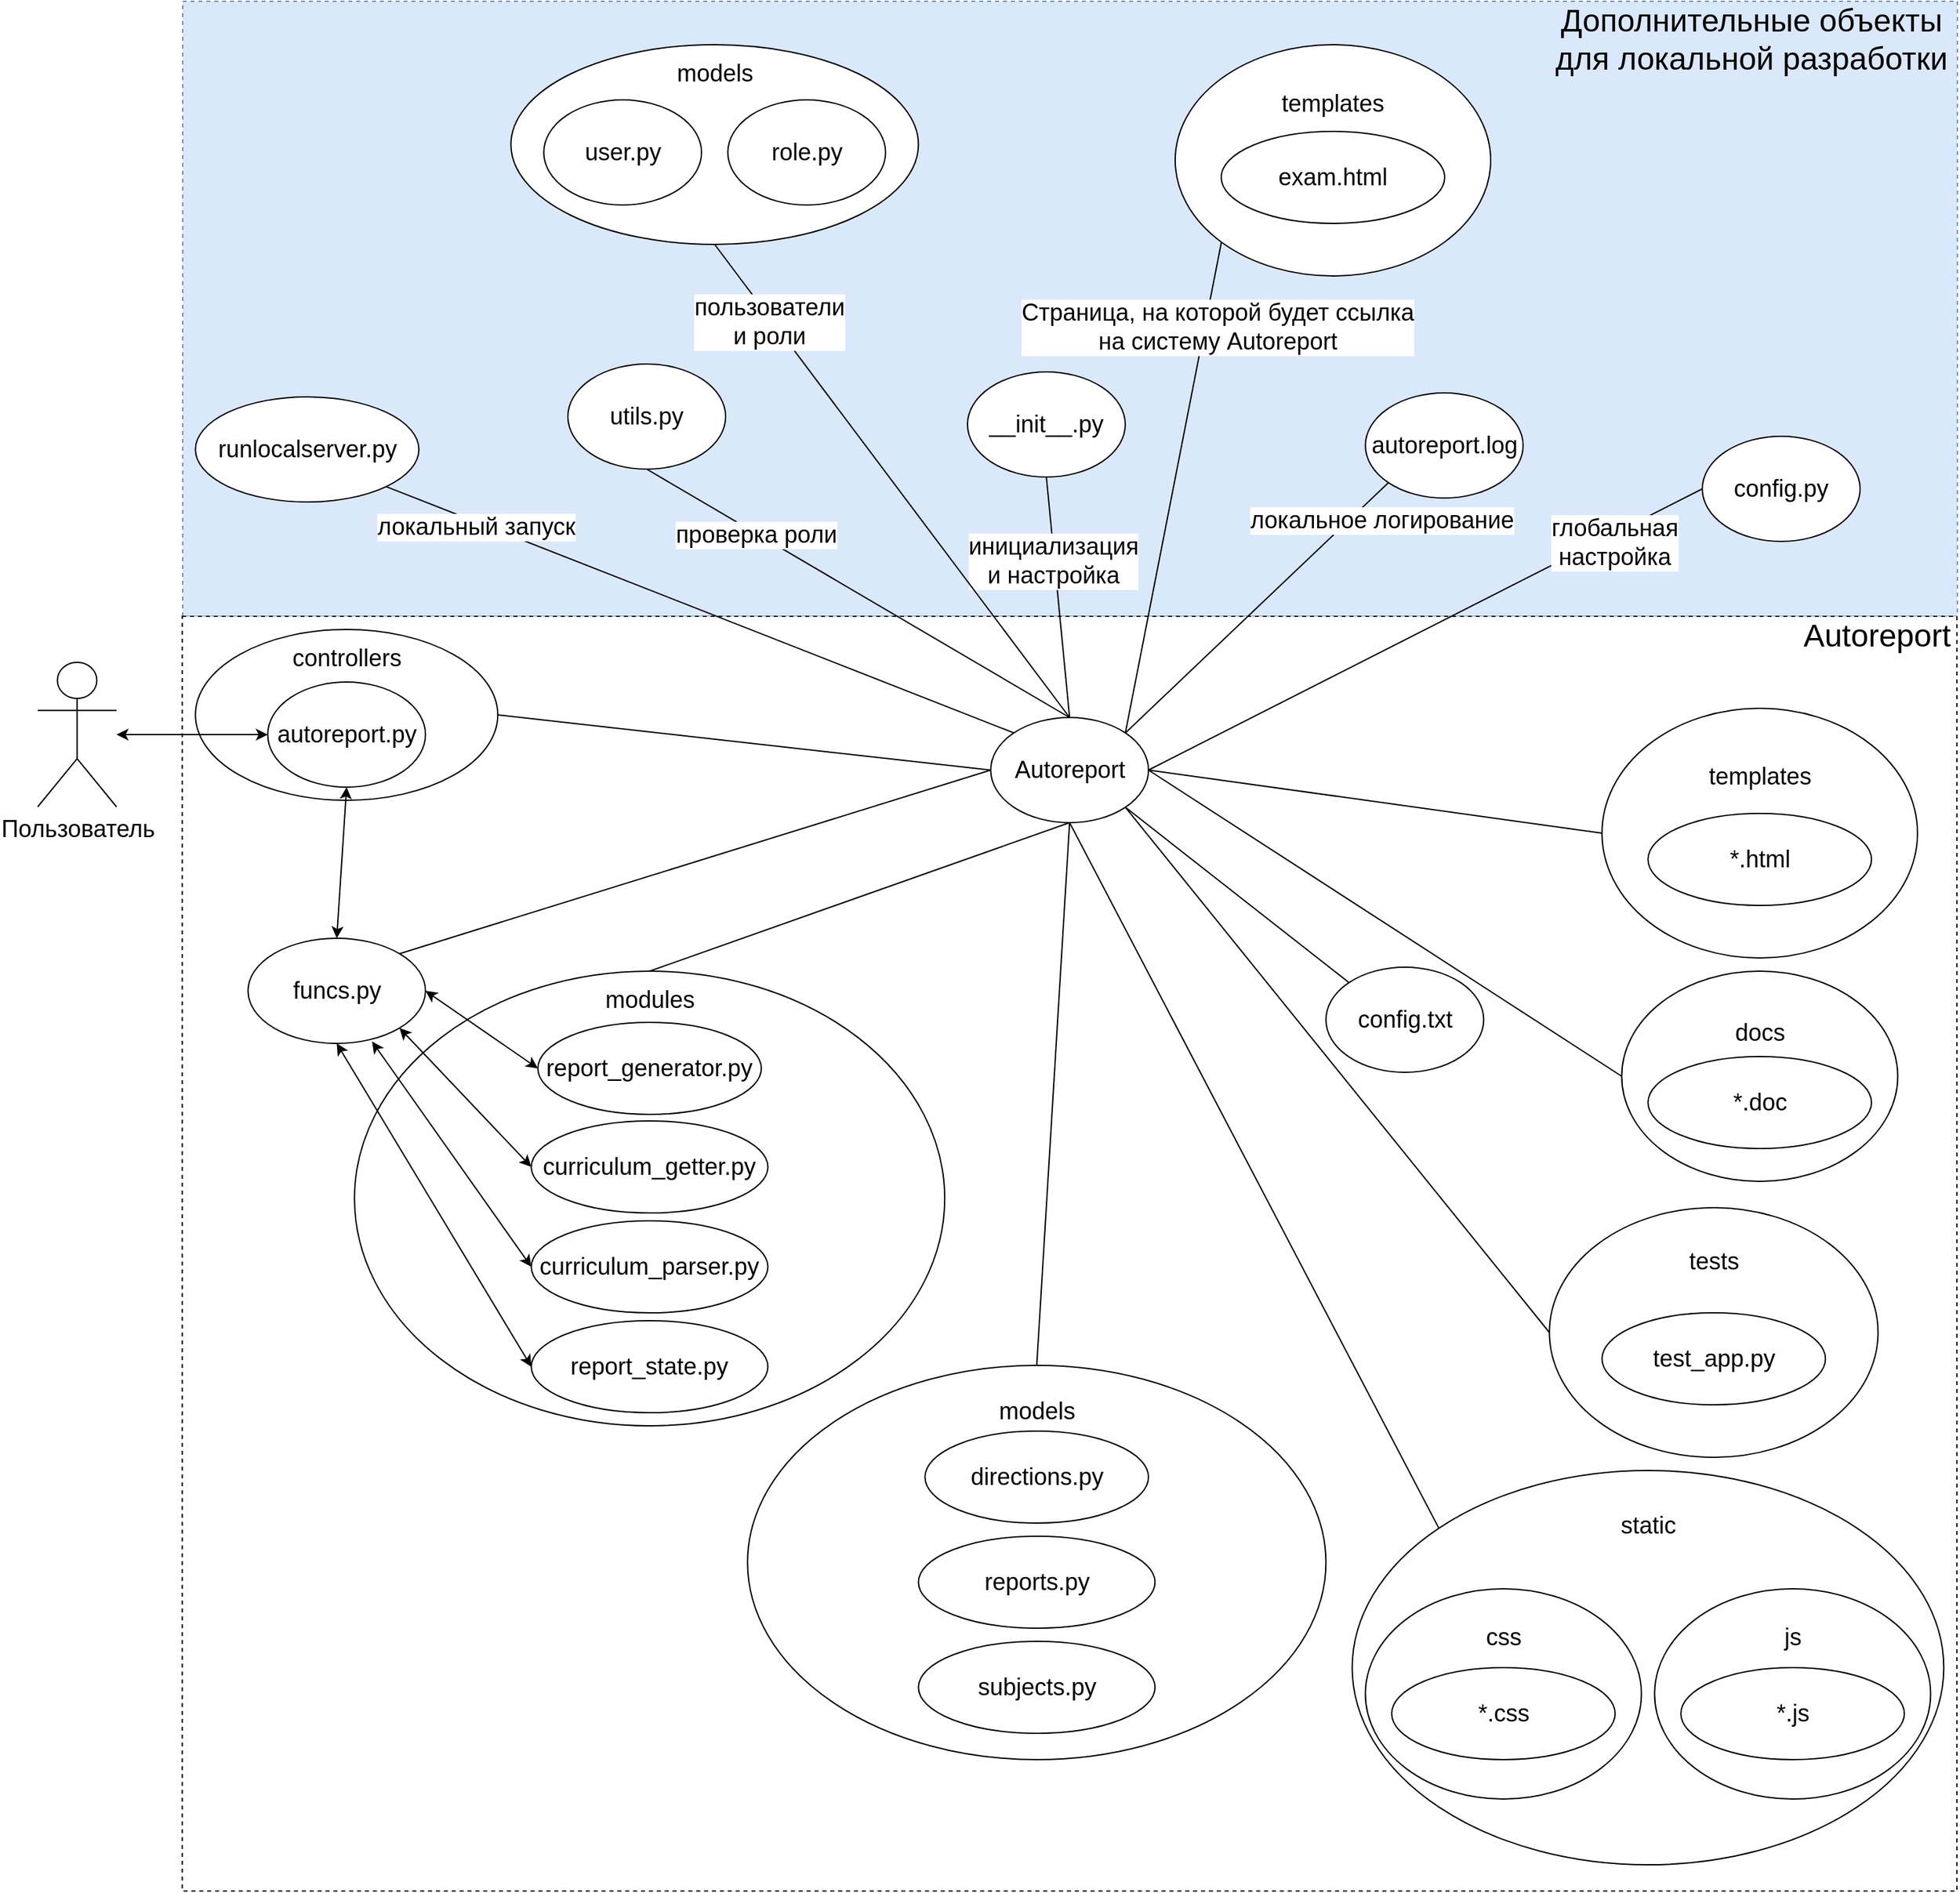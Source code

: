 <mxfile version="21.1.4" type="device">
  <diagram name="Страница 1" id="AQNEagUpSirrdBKasuVi">
    <mxGraphModel dx="3004" dy="1144" grid="0" gridSize="10" guides="1" tooltips="1" connect="1" arrows="1" fold="1" page="1" pageScale="1" pageWidth="850" pageHeight="1100" math="0" shadow="0">
      <root>
        <mxCell id="0" />
        <mxCell id="1" parent="0" />
        <mxCell id="csbuQ1kqr8Ar-hGWvevk-253" value="" style="rounded=0;whiteSpace=wrap;html=1;dashed=1;fillColor=#dae8fc;strokeColor=#6c8ebf;" vertex="1" parent="1">
          <mxGeometry x="202" y="162" width="1350" height="468" as="geometry" />
        </mxCell>
        <mxCell id="csbuQ1kqr8Ar-hGWvevk-183" value="" style="rounded=0;whiteSpace=wrap;html=1;dashed=1;" vertex="1" parent="1">
          <mxGeometry x="201.667" y="630" width="1350" height="970" as="geometry" />
        </mxCell>
        <mxCell id="csbuQ1kqr8Ar-hGWvevk-184" style="rounded=0;orthogonalLoop=1;jettySize=auto;html=1;exitX=1;exitY=0.5;exitDx=0;exitDy=0;entryX=0;entryY=0.5;entryDx=0;entryDy=0;endArrow=none;endFill=0;" edge="1" parent="1" source="csbuQ1kqr8Ar-hGWvevk-187" target="csbuQ1kqr8Ar-hGWvevk-195">
          <mxGeometry relative="1" as="geometry" />
        </mxCell>
        <mxCell id="csbuQ1kqr8Ar-hGWvevk-185" value="&lt;div&gt;&lt;font style=&quot;font-size: 18px;&quot;&gt;глобальная&lt;/font&gt;&lt;/div&gt;&lt;div&gt;&lt;font style=&quot;font-size: 18px;&quot;&gt;настройка&lt;br&gt;&lt;/font&gt;&lt;/div&gt;" style="edgeLabel;html=1;align=center;verticalAlign=middle;resizable=0;points=[];" vertex="1" connectable="0" parent="csbuQ1kqr8Ar-hGWvevk-184">
          <mxGeometry x="0.655" y="-6" relative="1" as="geometry">
            <mxPoint x="3" y="-2" as="offset" />
          </mxGeometry>
        </mxCell>
        <mxCell id="csbuQ1kqr8Ar-hGWvevk-186" style="rounded=0;orthogonalLoop=1;jettySize=auto;html=1;exitX=0;exitY=0.5;exitDx=0;exitDy=0;entryX=1;entryY=0.5;entryDx=0;entryDy=0;endArrow=none;endFill=0;" edge="1" parent="1" source="csbuQ1kqr8Ar-hGWvevk-187" target="csbuQ1kqr8Ar-hGWvevk-189">
          <mxGeometry relative="1" as="geometry" />
        </mxCell>
        <mxCell id="csbuQ1kqr8Ar-hGWvevk-187" value="&lt;font style=&quot;font-size: 18px;&quot;&gt;Autoreport&lt;/font&gt;" style="ellipse;whiteSpace=wrap;html=1;" vertex="1" parent="1">
          <mxGeometry x="816.667" y="707" width="120" height="80" as="geometry" />
        </mxCell>
        <mxCell id="csbuQ1kqr8Ar-hGWvevk-188" value="&lt;div&gt;&lt;font style=&quot;font-size: 18px;&quot;&gt;templates&lt;br&gt;&lt;/font&gt;&lt;/div&gt;&lt;div&gt;&lt;font style=&quot;font-size: 18px;&quot;&gt;&lt;br&gt;&lt;/font&gt;&lt;/div&gt;&lt;div&gt;&lt;font style=&quot;font-size: 18px;&quot;&gt;&lt;br&gt;&lt;/font&gt;&lt;/div&gt;&lt;div&gt;&lt;font style=&quot;font-size: 18px;&quot;&gt;&lt;br&gt;&lt;/font&gt;&lt;/div&gt;&lt;div&gt;&lt;font style=&quot;font-size: 18px;&quot;&gt;&lt;br&gt;&lt;/font&gt;&lt;/div&gt;" style="ellipse;whiteSpace=wrap;html=1;" vertex="1" parent="1">
          <mxGeometry x="1281.667" y="700" width="240" height="190" as="geometry" />
        </mxCell>
        <mxCell id="csbuQ1kqr8Ar-hGWvevk-189" value="&lt;div&gt;&lt;font style=&quot;font-size: 18px;&quot;&gt;controllers&lt;/font&gt;&lt;/div&gt;&lt;div&gt;&lt;font style=&quot;font-size: 18px;&quot;&gt;&lt;br&gt;&lt;/font&gt;&lt;/div&gt;&lt;div&gt;&lt;font style=&quot;font-size: 18px;&quot;&gt;&lt;br&gt;&lt;/font&gt;&lt;/div&gt;&lt;div&gt;&lt;font style=&quot;font-size: 18px;&quot;&gt;&lt;br&gt;&lt;/font&gt;&lt;/div&gt;&lt;div&gt;&lt;font style=&quot;font-size: 18px;&quot;&gt;&lt;br&gt;&lt;/font&gt;&lt;/div&gt;" style="ellipse;whiteSpace=wrap;html=1;" vertex="1" parent="1">
          <mxGeometry x="211.667" y="640" width="230" height="130" as="geometry" />
        </mxCell>
        <mxCell id="csbuQ1kqr8Ar-hGWvevk-190" value="&lt;div&gt;&lt;font style=&quot;font-size: 18px;&quot;&gt;static&lt;br&gt;&lt;/font&gt;&lt;/div&gt;&lt;div&gt;&lt;font style=&quot;font-size: 18px;&quot;&gt;&lt;br&gt;&lt;/font&gt;&lt;/div&gt;&lt;div&gt;&lt;font style=&quot;font-size: 18px;&quot;&gt;&lt;br&gt;&lt;/font&gt;&lt;/div&gt;&lt;div&gt;&lt;font style=&quot;font-size: 18px;&quot;&gt;&lt;br&gt;&lt;/font&gt;&lt;/div&gt;&lt;div&gt;&lt;font style=&quot;font-size: 18px;&quot;&gt;&lt;br&gt;&lt;/font&gt;&lt;/div&gt;&lt;div&gt;&lt;font style=&quot;font-size: 18px;&quot;&gt;&lt;br&gt;&lt;/font&gt;&lt;/div&gt;&lt;div&gt;&lt;font style=&quot;font-size: 18px;&quot;&gt;&lt;br&gt;&lt;/font&gt;&lt;/div&gt;&lt;div&gt;&lt;font style=&quot;font-size: 18px;&quot;&gt;&lt;br&gt;&lt;/font&gt;&lt;/div&gt;&lt;div&gt;&lt;font style=&quot;font-size: 18px;&quot;&gt;&lt;br&gt;&lt;/font&gt;&lt;/div&gt;&lt;div&gt;&lt;font style=&quot;font-size: 18px;&quot;&gt;&lt;br&gt;&lt;/font&gt;&lt;/div&gt;&lt;div&gt;&lt;font style=&quot;font-size: 18px;&quot;&gt;&lt;br&gt;&lt;/font&gt;&lt;/div&gt;" style="ellipse;whiteSpace=wrap;html=1;" vertex="1" parent="1">
          <mxGeometry x="1091.667" y="1280" width="450" height="300" as="geometry" />
        </mxCell>
        <mxCell id="csbuQ1kqr8Ar-hGWvevk-191" value="&lt;font style=&quot;font-size: 18px;&quot;&gt;autoreport.py&lt;/font&gt;" style="ellipse;whiteSpace=wrap;html=1;" vertex="1" parent="1">
          <mxGeometry x="266.667" y="680" width="120" height="80" as="geometry" />
        </mxCell>
        <mxCell id="csbuQ1kqr8Ar-hGWvevk-192" value="&lt;font style=&quot;font-size: 18px;&quot;&gt;funcs.py&lt;/font&gt;" style="ellipse;whiteSpace=wrap;html=1;" vertex="1" parent="1">
          <mxGeometry x="251.667" y="875" width="135" height="80" as="geometry" />
        </mxCell>
        <mxCell id="csbuQ1kqr8Ar-hGWvevk-193" value="&lt;div&gt;&lt;font style=&quot;font-size: 18px;&quot;&gt;tests&lt;br&gt;&lt;/font&gt;&lt;/div&gt;&lt;div&gt;&lt;font style=&quot;font-size: 18px;&quot;&gt;&lt;br&gt;&lt;/font&gt;&lt;/div&gt;&lt;div&gt;&lt;font style=&quot;font-size: 18px;&quot;&gt;&lt;br&gt;&lt;/font&gt;&lt;/div&gt;&lt;div&gt;&lt;font style=&quot;font-size: 18px;&quot;&gt;&lt;br&gt;&lt;/font&gt;&lt;/div&gt;&lt;div&gt;&lt;font style=&quot;font-size: 18px;&quot;&gt;&lt;br&gt;&lt;/font&gt;&lt;/div&gt;&lt;div&gt;&lt;font style=&quot;font-size: 18px;&quot;&gt;&lt;br&gt;&lt;/font&gt;&lt;/div&gt;" style="ellipse;whiteSpace=wrap;html=1;" vertex="1" parent="1">
          <mxGeometry x="1241.667" y="1080" width="250" height="190" as="geometry" />
        </mxCell>
        <mxCell id="csbuQ1kqr8Ar-hGWvevk-194" value="&lt;div&gt;&lt;font style=&quot;font-size: 18px;&quot;&gt;docs&lt;br&gt;&lt;/font&gt;&lt;/div&gt;&lt;div&gt;&lt;font style=&quot;font-size: 18px;&quot;&gt;&lt;br&gt;&lt;/font&gt;&lt;/div&gt;&lt;div&gt;&lt;font style=&quot;font-size: 18px;&quot;&gt;&lt;br&gt;&lt;/font&gt;&lt;/div&gt;&lt;div&gt;&lt;font style=&quot;font-size: 18px;&quot;&gt;&lt;br&gt;&lt;/font&gt;&lt;/div&gt;" style="ellipse;whiteSpace=wrap;html=1;" vertex="1" parent="1">
          <mxGeometry x="1296.667" y="900" width="210" height="160" as="geometry" />
        </mxCell>
        <mxCell id="csbuQ1kqr8Ar-hGWvevk-195" value="&lt;font style=&quot;font-size: 18px;&quot;&gt;config.py&lt;/font&gt;" style="ellipse;whiteSpace=wrap;html=1;" vertex="1" parent="1">
          <mxGeometry x="1357.997" y="493" width="120" height="80" as="geometry" />
        </mxCell>
        <mxCell id="csbuQ1kqr8Ar-hGWvevk-196" value="&lt;font style=&quot;font-size: 18px;&quot;&gt;config.txt&lt;/font&gt;" style="ellipse;whiteSpace=wrap;html=1;" vertex="1" parent="1">
          <mxGeometry x="1071.667" y="897" width="120" height="80" as="geometry" />
        </mxCell>
        <mxCell id="csbuQ1kqr8Ar-hGWvevk-197" style="rounded=0;orthogonalLoop=1;jettySize=auto;html=1;exitX=0;exitY=0.5;exitDx=0;exitDy=0;entryX=1;entryY=0;entryDx=0;entryDy=0;endArrow=none;endFill=0;" edge="1" parent="1" source="csbuQ1kqr8Ar-hGWvevk-187" target="csbuQ1kqr8Ar-hGWvevk-192">
          <mxGeometry relative="1" as="geometry">
            <mxPoint x="666.667" y="770" as="sourcePoint" />
            <mxPoint x="581.667" y="730" as="targetPoint" />
          </mxGeometry>
        </mxCell>
        <mxCell id="csbuQ1kqr8Ar-hGWvevk-198" style="rounded=0;orthogonalLoop=1;jettySize=auto;html=1;exitX=1;exitY=1;exitDx=0;exitDy=0;entryX=0;entryY=0;entryDx=0;entryDy=0;endArrow=none;endFill=0;" edge="1" parent="1" source="csbuQ1kqr8Ar-hGWvevk-187" target="csbuQ1kqr8Ar-hGWvevk-196">
          <mxGeometry relative="1" as="geometry">
            <mxPoint x="768.667" y="798" as="sourcePoint" />
            <mxPoint x="909.667" y="1112" as="targetPoint" />
          </mxGeometry>
        </mxCell>
        <mxCell id="csbuQ1kqr8Ar-hGWvevk-199" style="rounded=0;orthogonalLoop=1;jettySize=auto;html=1;exitX=1;exitY=1;exitDx=0;exitDy=0;entryX=0;entryY=0.5;entryDx=0;entryDy=0;endArrow=none;endFill=0;" edge="1" parent="1" source="csbuQ1kqr8Ar-hGWvevk-187" target="csbuQ1kqr8Ar-hGWvevk-193">
          <mxGeometry relative="1" as="geometry">
            <mxPoint x="768.667" y="798" as="sourcePoint" />
            <mxPoint x="949.667" y="1022" as="targetPoint" />
          </mxGeometry>
        </mxCell>
        <mxCell id="csbuQ1kqr8Ar-hGWvevk-200" style="rounded=0;orthogonalLoop=1;jettySize=auto;html=1;exitX=1;exitY=0.5;exitDx=0;exitDy=0;entryX=0;entryY=0.5;entryDx=0;entryDy=0;endArrow=none;endFill=0;" edge="1" parent="1" source="csbuQ1kqr8Ar-hGWvevk-187" target="csbuQ1kqr8Ar-hGWvevk-194">
          <mxGeometry relative="1" as="geometry">
            <mxPoint x="768.667" y="798" as="sourcePoint" />
            <mxPoint x="971.667" y="970" as="targetPoint" />
          </mxGeometry>
        </mxCell>
        <mxCell id="csbuQ1kqr8Ar-hGWvevk-201" style="rounded=0;orthogonalLoop=1;jettySize=auto;html=1;exitX=0.5;exitY=1;exitDx=0;exitDy=0;entryX=0;entryY=0;entryDx=0;entryDy=0;endArrow=none;endFill=0;" edge="1" parent="1" source="csbuQ1kqr8Ar-hGWvevk-187" target="csbuQ1kqr8Ar-hGWvevk-190">
          <mxGeometry relative="1" as="geometry">
            <mxPoint x="786.667" y="770" as="sourcePoint" />
            <mxPoint x="991.667" y="880" as="targetPoint" />
          </mxGeometry>
        </mxCell>
        <mxCell id="csbuQ1kqr8Ar-hGWvevk-202" style="rounded=0;orthogonalLoop=1;jettySize=auto;html=1;exitX=1;exitY=0.5;exitDx=0;exitDy=0;entryX=0;entryY=0.5;entryDx=0;entryDy=0;endArrow=none;endFill=0;" edge="1" parent="1" source="csbuQ1kqr8Ar-hGWvevk-187" target="csbuQ1kqr8Ar-hGWvevk-188">
          <mxGeometry relative="1" as="geometry">
            <mxPoint x="786.667" y="770" as="sourcePoint" />
            <mxPoint x="861.667" y="720" as="targetPoint" />
          </mxGeometry>
        </mxCell>
        <mxCell id="csbuQ1kqr8Ar-hGWvevk-203" value="&lt;font style=&quot;font-size: 24px;&quot;&gt;Autoreport&lt;/font&gt;" style="text;html=1;strokeColor=none;fillColor=none;align=center;verticalAlign=middle;whiteSpace=wrap;rounded=0;" vertex="1" parent="1">
          <mxGeometry x="1430" y="630" width="121.67" height="30" as="geometry" />
        </mxCell>
        <mxCell id="csbuQ1kqr8Ar-hGWvevk-204" value="&lt;font style=&quot;font-size: 18px;&quot;&gt;Пользователь&lt;/font&gt;" style="shape=umlActor;verticalLabelPosition=bottom;verticalAlign=top;html=1;outlineConnect=0;" vertex="1" parent="1">
          <mxGeometry x="91.667" y="665" width="60" height="110" as="geometry" />
        </mxCell>
        <mxCell id="csbuQ1kqr8Ar-hGWvevk-205" style="rounded=0;orthogonalLoop=1;jettySize=auto;html=1;entryX=0;entryY=0.5;entryDx=0;entryDy=0;startArrow=classic;startFill=1;" edge="1" parent="1" source="csbuQ1kqr8Ar-hGWvevk-204" target="csbuQ1kqr8Ar-hGWvevk-191">
          <mxGeometry relative="1" as="geometry">
            <mxPoint x="471.667" y="810" as="sourcePoint" />
            <mxPoint x="506.667" y="830" as="targetPoint" />
          </mxGeometry>
        </mxCell>
        <mxCell id="csbuQ1kqr8Ar-hGWvevk-206" value="&lt;font style=&quot;font-size: 18px;&quot;&gt;autoreport.log&lt;/font&gt;" style="ellipse;whiteSpace=wrap;html=1;" vertex="1" parent="1">
          <mxGeometry x="1101.667" y="460" width="120" height="80" as="geometry" />
        </mxCell>
        <mxCell id="csbuQ1kqr8Ar-hGWvevk-207" value="&lt;font style=&quot;font-size: 18px;&quot;&gt;__init__.py&lt;/font&gt;" style="ellipse;whiteSpace=wrap;html=1;" vertex="1" parent="1">
          <mxGeometry x="798.997" y="444" width="120" height="80" as="geometry" />
        </mxCell>
        <mxCell id="csbuQ1kqr8Ar-hGWvevk-208" value="&lt;font style=&quot;font-size: 18px;&quot;&gt;runlocalserver.py&lt;/font&gt;" style="ellipse;whiteSpace=wrap;html=1;" vertex="1" parent="1">
          <mxGeometry x="211.667" y="463" width="170" height="80" as="geometry" />
        </mxCell>
        <mxCell id="csbuQ1kqr8Ar-hGWvevk-209" style="rounded=0;orthogonalLoop=1;jettySize=auto;html=1;exitX=1;exitY=0;exitDx=0;exitDy=0;entryX=0;entryY=1;entryDx=0;entryDy=0;endArrow=none;endFill=0;" edge="1" parent="1" source="csbuQ1kqr8Ar-hGWvevk-187" target="csbuQ1kqr8Ar-hGWvevk-206">
          <mxGeometry relative="1" as="geometry">
            <mxPoint x="786.667" y="770" as="sourcePoint" />
            <mxPoint x="861.667" y="720" as="targetPoint" />
          </mxGeometry>
        </mxCell>
        <mxCell id="csbuQ1kqr8Ar-hGWvevk-210" value="&lt;font style=&quot;font-size: 18px;&quot;&gt;локальное логирование&lt;br&gt;&lt;/font&gt;" style="edgeLabel;html=1;align=center;verticalAlign=middle;resizable=0;points=[];" vertex="1" connectable="0" parent="csbuQ1kqr8Ar-hGWvevk-209">
          <mxGeometry x="0.384" y="-1" relative="1" as="geometry">
            <mxPoint x="56" y="-31" as="offset" />
          </mxGeometry>
        </mxCell>
        <mxCell id="csbuQ1kqr8Ar-hGWvevk-211" style="rounded=0;orthogonalLoop=1;jettySize=auto;html=1;exitX=0.5;exitY=0;exitDx=0;exitDy=0;entryX=0.5;entryY=1;entryDx=0;entryDy=0;endArrow=none;endFill=0;" edge="1" parent="1" source="csbuQ1kqr8Ar-hGWvevk-187" target="csbuQ1kqr8Ar-hGWvevk-207">
          <mxGeometry relative="1" as="geometry">
            <mxPoint x="768.667" y="742" as="sourcePoint" />
            <mxPoint x="804.667" y="638" as="targetPoint" />
          </mxGeometry>
        </mxCell>
        <mxCell id="csbuQ1kqr8Ar-hGWvevk-212" value="&lt;div&gt;&lt;font style=&quot;font-size: 18px;&quot;&gt;инициализация&lt;/font&gt;&lt;/div&gt;&lt;div&gt;&lt;font style=&quot;font-size: 18px;&quot;&gt;и настройка&lt;/font&gt;&lt;/div&gt;" style="edgeLabel;html=1;align=center;verticalAlign=middle;resizable=0;points=[];" vertex="1" connectable="0" parent="csbuQ1kqr8Ar-hGWvevk-211">
          <mxGeometry x="0.308" y="1" relative="1" as="geometry">
            <mxPoint as="offset" />
          </mxGeometry>
        </mxCell>
        <mxCell id="csbuQ1kqr8Ar-hGWvevk-213" style="rounded=0;orthogonalLoop=1;jettySize=auto;html=1;exitX=0;exitY=0;exitDx=0;exitDy=0;entryX=1;entryY=1;entryDx=0;entryDy=0;endArrow=none;endFill=0;" edge="1" parent="1" source="csbuQ1kqr8Ar-hGWvevk-187" target="csbuQ1kqr8Ar-hGWvevk-208">
          <mxGeometry relative="1" as="geometry">
            <mxPoint x="768.667" y="742" as="sourcePoint" />
            <mxPoint x="849.667" y="648" as="targetPoint" />
          </mxGeometry>
        </mxCell>
        <mxCell id="csbuQ1kqr8Ar-hGWvevk-214" value="&lt;font style=&quot;font-size: 18px;&quot;&gt;локальный запуск&lt;br&gt;&lt;/font&gt;" style="edgeLabel;html=1;align=center;verticalAlign=middle;resizable=0;points=[];" vertex="1" connectable="0" parent="csbuQ1kqr8Ar-hGWvevk-213">
          <mxGeometry x="0.711" y="4" relative="1" as="geometry">
            <mxPoint x="1" as="offset" />
          </mxGeometry>
        </mxCell>
        <mxCell id="csbuQ1kqr8Ar-hGWvevk-215" value="&lt;font style=&quot;font-size: 18px;&quot;&gt;utils.py&lt;/font&gt;" style="ellipse;whiteSpace=wrap;html=1;" vertex="1" parent="1">
          <mxGeometry x="494.997" y="438" width="120" height="80" as="geometry" />
        </mxCell>
        <mxCell id="csbuQ1kqr8Ar-hGWvevk-216" style="rounded=0;orthogonalLoop=1;jettySize=auto;html=1;exitX=0.5;exitY=0;exitDx=0;exitDy=0;entryX=0.5;entryY=1;entryDx=0;entryDy=0;endArrow=none;endFill=0;" edge="1" parent="1" source="csbuQ1kqr8Ar-hGWvevk-187" target="csbuQ1kqr8Ar-hGWvevk-215">
          <mxGeometry relative="1" as="geometry">
            <mxPoint x="726.667" y="730" as="sourcePoint" />
            <mxPoint x="841.667" y="620" as="targetPoint" />
          </mxGeometry>
        </mxCell>
        <mxCell id="csbuQ1kqr8Ar-hGWvevk-217" value="&lt;font style=&quot;font-size: 18px;&quot;&gt;проверка роли&lt;br&gt;&lt;/font&gt;" style="edgeLabel;html=1;align=center;verticalAlign=middle;resizable=0;points=[];" vertex="1" connectable="0" parent="csbuQ1kqr8Ar-hGWvevk-216">
          <mxGeometry x="0.482" y="1" relative="1" as="geometry">
            <mxPoint as="offset" />
          </mxGeometry>
        </mxCell>
        <mxCell id="csbuQ1kqr8Ar-hGWvevk-218" style="rounded=0;orthogonalLoop=1;jettySize=auto;html=1;exitX=0.5;exitY=1;exitDx=0;exitDy=0;entryX=0.5;entryY=0;entryDx=0;entryDy=0;startArrow=classic;startFill=1;" edge="1" parent="1" source="csbuQ1kqr8Ar-hGWvevk-191" target="csbuQ1kqr8Ar-hGWvevk-192">
          <mxGeometry relative="1" as="geometry">
            <mxPoint x="456.667" y="1020" as="sourcePoint" />
            <mxPoint x="526.667" y="858" as="targetPoint" />
          </mxGeometry>
        </mxCell>
        <mxCell id="csbuQ1kqr8Ar-hGWvevk-219" value="&lt;div&gt;&lt;font style=&quot;font-size: 18px;&quot;&gt;modules&lt;br&gt;&lt;/font&gt;&lt;/div&gt;&lt;div&gt;&lt;font style=&quot;font-size: 18px;&quot;&gt;&lt;br&gt;&lt;/font&gt;&lt;/div&gt;&lt;div&gt;&lt;font style=&quot;font-size: 18px;&quot;&gt;&lt;br&gt;&lt;/font&gt;&lt;/div&gt;&lt;div&gt;&lt;font style=&quot;font-size: 18px;&quot;&gt;&lt;br&gt;&lt;/font&gt;&lt;/div&gt;&lt;div&gt;&lt;font style=&quot;font-size: 18px;&quot;&gt;&lt;br&gt;&lt;/font&gt;&lt;/div&gt;&lt;div&gt;&lt;font style=&quot;font-size: 18px;&quot;&gt;&lt;br&gt;&lt;/font&gt;&lt;/div&gt;&lt;div&gt;&lt;font style=&quot;font-size: 18px;&quot;&gt;&lt;br&gt;&lt;/font&gt;&lt;/div&gt;&lt;div&gt;&lt;font style=&quot;font-size: 18px;&quot;&gt;&lt;br&gt;&lt;/font&gt;&lt;/div&gt;&lt;div&gt;&lt;font style=&quot;font-size: 18px;&quot;&gt;&lt;br&gt;&lt;/font&gt;&lt;/div&gt;&lt;div&gt;&lt;br&gt;&lt;/div&gt;&lt;div&gt;&lt;br&gt;&lt;/div&gt;&lt;div&gt;&lt;br&gt;&lt;/div&gt;&lt;div&gt;&lt;br&gt;&lt;/div&gt;&lt;div&gt;&lt;br&gt;&lt;/div&gt;&lt;div&gt;&lt;br&gt;&lt;/div&gt;&lt;div&gt;&lt;br&gt;&lt;/div&gt;&lt;div&gt;&lt;br&gt;&lt;/div&gt;&lt;div&gt;&lt;br&gt;&lt;/div&gt;" style="ellipse;whiteSpace=wrap;html=1;" vertex="1" parent="1">
          <mxGeometry x="332.667" y="900" width="449" height="346" as="geometry" />
        </mxCell>
        <mxCell id="csbuQ1kqr8Ar-hGWvevk-220" value="&lt;font style=&quot;font-size: 18px;&quot;&gt;curriculum_getter.py&lt;/font&gt;" style="ellipse;whiteSpace=wrap;html=1;" vertex="1" parent="1">
          <mxGeometry x="467.167" y="1014" width="180" height="70" as="geometry" />
        </mxCell>
        <mxCell id="csbuQ1kqr8Ar-hGWvevk-221" value="&lt;font style=&quot;font-size: 18px;&quot;&gt;curriculum_parser.py&lt;/font&gt;" style="ellipse;whiteSpace=wrap;html=1;" vertex="1" parent="1">
          <mxGeometry x="467.167" y="1090" width="180" height="70" as="geometry" />
        </mxCell>
        <mxCell id="csbuQ1kqr8Ar-hGWvevk-222" value="&lt;font style=&quot;font-size: 18px;&quot;&gt;report_generator.py&lt;/font&gt;" style="ellipse;whiteSpace=wrap;html=1;" vertex="1" parent="1">
          <mxGeometry x="472.167" y="939" width="170" height="70" as="geometry" />
        </mxCell>
        <mxCell id="csbuQ1kqr8Ar-hGWvevk-223" style="rounded=0;orthogonalLoop=1;jettySize=auto;html=1;exitX=0.5;exitY=1;exitDx=0;exitDy=0;entryX=0.5;entryY=0;entryDx=0;entryDy=0;endArrow=none;endFill=0;" edge="1" parent="1" source="csbuQ1kqr8Ar-hGWvevk-187" target="csbuQ1kqr8Ar-hGWvevk-219">
          <mxGeometry relative="1" as="geometry">
            <mxPoint x="666.667" y="770" as="sourcePoint" />
            <mxPoint x="376.667" y="897" as="targetPoint" />
          </mxGeometry>
        </mxCell>
        <mxCell id="csbuQ1kqr8Ar-hGWvevk-224" style="rounded=0;orthogonalLoop=1;jettySize=auto;html=1;exitX=0;exitY=0.5;exitDx=0;exitDy=0;entryX=1;entryY=0.5;entryDx=0;entryDy=0;startArrow=classic;startFill=1;" edge="1" parent="1" source="csbuQ1kqr8Ar-hGWvevk-222" target="csbuQ1kqr8Ar-hGWvevk-192">
          <mxGeometry relative="1" as="geometry">
            <mxPoint x="336.667" y="770" as="sourcePoint" />
            <mxPoint x="329.667" y="885" as="targetPoint" />
          </mxGeometry>
        </mxCell>
        <mxCell id="csbuQ1kqr8Ar-hGWvevk-225" style="rounded=0;orthogonalLoop=1;jettySize=auto;html=1;exitX=0;exitY=0.5;exitDx=0;exitDy=0;entryX=1;entryY=1;entryDx=0;entryDy=0;startArrow=classic;startFill=1;" edge="1" parent="1" source="csbuQ1kqr8Ar-hGWvevk-220" target="csbuQ1kqr8Ar-hGWvevk-192">
          <mxGeometry relative="1" as="geometry">
            <mxPoint x="506.667" y="985" as="sourcePoint" />
            <mxPoint x="376.667" y="953" as="targetPoint" />
          </mxGeometry>
        </mxCell>
        <mxCell id="csbuQ1kqr8Ar-hGWvevk-226" style="rounded=0;orthogonalLoop=1;jettySize=auto;html=1;exitX=0;exitY=0.5;exitDx=0;exitDy=0;entryX=0.699;entryY=0.982;entryDx=0;entryDy=0;startArrow=classic;startFill=1;entryPerimeter=0;" edge="1" parent="1" source="csbuQ1kqr8Ar-hGWvevk-221" target="csbuQ1kqr8Ar-hGWvevk-192">
          <mxGeometry relative="1" as="geometry">
            <mxPoint x="501.667" y="1065" as="sourcePoint" />
            <mxPoint x="376.667" y="953" as="targetPoint" />
          </mxGeometry>
        </mxCell>
        <mxCell id="csbuQ1kqr8Ar-hGWvevk-227" value="&lt;div&gt;&lt;font style=&quot;font-size: 18px;&quot;&gt;models&lt;/font&gt;&lt;/div&gt;&lt;div&gt;&lt;font style=&quot;font-size: 18px;&quot;&gt;&lt;br&gt;&lt;/font&gt;&lt;/div&gt;&lt;div&gt;&lt;font style=&quot;font-size: 18px;&quot;&gt;&lt;br&gt;&lt;/font&gt;&lt;/div&gt;&lt;div&gt;&lt;font style=&quot;font-size: 18px;&quot;&gt;&lt;br&gt;&lt;/font&gt;&lt;/div&gt;&lt;div&gt;&lt;font style=&quot;font-size: 18px;&quot;&gt;&lt;br&gt;&lt;/font&gt;&lt;/div&gt;&lt;div&gt;&lt;font style=&quot;font-size: 18px;&quot;&gt;&lt;br&gt;&lt;/font&gt;&lt;/div&gt;&lt;div&gt;&lt;font style=&quot;font-size: 18px;&quot;&gt;&lt;br&gt;&lt;/font&gt;&lt;/div&gt;&lt;div&gt;&lt;font style=&quot;font-size: 18px;&quot;&gt;&lt;br&gt;&lt;/font&gt;&lt;/div&gt;&lt;div&gt;&lt;font style=&quot;font-size: 18px;&quot;&gt;&lt;br&gt;&lt;/font&gt;&lt;/div&gt;&lt;div&gt;&lt;br&gt;&lt;/div&gt;&lt;div&gt;&lt;br&gt;&lt;/div&gt;&lt;div&gt;&lt;br&gt;&lt;/div&gt;&lt;div&gt;&lt;br&gt;&lt;/div&gt;" style="ellipse;whiteSpace=wrap;html=1;" vertex="1" parent="1">
          <mxGeometry x="631.667" y="1200" width="440" height="300" as="geometry" />
        </mxCell>
        <mxCell id="csbuQ1kqr8Ar-hGWvevk-228" style="rounded=0;orthogonalLoop=1;jettySize=auto;html=1;exitX=0.5;exitY=1;exitDx=0;exitDy=0;entryX=0.5;entryY=0;entryDx=0;entryDy=0;endArrow=none;endFill=0;" edge="1" parent="1" source="csbuQ1kqr8Ar-hGWvevk-187" target="csbuQ1kqr8Ar-hGWvevk-227">
          <mxGeometry relative="1" as="geometry">
            <mxPoint x="768.667" y="798" as="sourcePoint" />
            <mxPoint x="909.667" y="1112" as="targetPoint" />
          </mxGeometry>
        </mxCell>
        <mxCell id="csbuQ1kqr8Ar-hGWvevk-229" value="&lt;div&gt;&lt;font style=&quot;font-size: 18px;&quot;&gt;models&lt;br&gt;&lt;/font&gt;&lt;/div&gt;&lt;div&gt;&lt;font style=&quot;font-size: 18px;&quot;&gt;&lt;br&gt;&lt;/font&gt;&lt;/div&gt;&lt;div&gt;&lt;font style=&quot;font-size: 18px;&quot;&gt;&lt;br&gt;&lt;/font&gt;&lt;/div&gt;&lt;div&gt;&lt;font style=&quot;font-size: 18px;&quot;&gt;&lt;br&gt;&lt;/font&gt;&lt;/div&gt;&lt;div&gt;&lt;font style=&quot;font-size: 18px;&quot;&gt;&lt;br&gt;&lt;/font&gt;&lt;/div&gt;&lt;div&gt;&lt;font style=&quot;font-size: 18px;&quot;&gt;&lt;br&gt;&lt;/font&gt;&lt;/div&gt;" style="ellipse;whiteSpace=wrap;html=1;" vertex="1" parent="1">
          <mxGeometry x="451.667" y="195" width="310" height="152" as="geometry" />
        </mxCell>
        <mxCell id="csbuQ1kqr8Ar-hGWvevk-230" style="rounded=0;orthogonalLoop=1;jettySize=auto;html=1;exitX=0.5;exitY=0;exitDx=0;exitDy=0;entryX=0.5;entryY=1;entryDx=0;entryDy=0;endArrow=none;endFill=0;" edge="1" parent="1" source="csbuQ1kqr8Ar-hGWvevk-187" target="csbuQ1kqr8Ar-hGWvevk-229">
          <mxGeometry relative="1" as="geometry">
            <mxPoint x="726.667" y="730" as="sourcePoint" />
            <mxPoint x="841.667" y="620" as="targetPoint" />
          </mxGeometry>
        </mxCell>
        <mxCell id="csbuQ1kqr8Ar-hGWvevk-231" value="&lt;div&gt;&lt;font style=&quot;font-size: 18px;&quot;&gt;пользователи&lt;/font&gt;&lt;/div&gt;&lt;div&gt;&lt;font style=&quot;font-size: 18px;&quot;&gt;и роли&lt;br&gt;&lt;/font&gt;&lt;/div&gt;" style="edgeLabel;html=1;align=center;verticalAlign=middle;resizable=0;points=[];" vertex="1" connectable="0" parent="csbuQ1kqr8Ar-hGWvevk-230">
          <mxGeometry x="0.628" y="3" relative="1" as="geometry">
            <mxPoint x="-7" y="-10" as="offset" />
          </mxGeometry>
        </mxCell>
        <mxCell id="csbuQ1kqr8Ar-hGWvevk-232" value="&lt;font style=&quot;font-size: 18px;&quot;&gt;role.py&lt;/font&gt;" style="ellipse;whiteSpace=wrap;html=1;" vertex="1" parent="1">
          <mxGeometry x="616.667" y="237" width="120" height="80" as="geometry" />
        </mxCell>
        <mxCell id="csbuQ1kqr8Ar-hGWvevk-233" value="&lt;font style=&quot;font-size: 18px;&quot;&gt;user.py&lt;/font&gt;" style="ellipse;whiteSpace=wrap;html=1;" vertex="1" parent="1">
          <mxGeometry x="476.667" y="237" width="120" height="80" as="geometry" />
        </mxCell>
        <mxCell id="csbuQ1kqr8Ar-hGWvevk-234" value="&lt;font style=&quot;font-size: 18px;&quot;&gt;reports.py&lt;/font&gt;" style="ellipse;whiteSpace=wrap;html=1;" vertex="1" parent="1">
          <mxGeometry x="761.667" y="1330" width="180" height="70" as="geometry" />
        </mxCell>
        <mxCell id="csbuQ1kqr8Ar-hGWvevk-235" value="&lt;font style=&quot;font-size: 18px;&quot;&gt;subjects.py&lt;/font&gt;" style="ellipse;whiteSpace=wrap;html=1;" vertex="1" parent="1">
          <mxGeometry x="761.667" y="1410" width="180" height="70" as="geometry" />
        </mxCell>
        <mxCell id="csbuQ1kqr8Ar-hGWvevk-236" value="&lt;font style=&quot;font-size: 18px;&quot;&gt;directions.py&lt;/font&gt;" style="ellipse;whiteSpace=wrap;html=1;" vertex="1" parent="1">
          <mxGeometry x="766.667" y="1250" width="170" height="70" as="geometry" />
        </mxCell>
        <mxCell id="csbuQ1kqr8Ar-hGWvevk-237" value="&lt;font style=&quot;font-size: 18px;&quot;&gt;test_app.py&lt;/font&gt;" style="ellipse;whiteSpace=wrap;html=1;" vertex="1" parent="1">
          <mxGeometry x="1281.667" y="1160" width="170" height="70" as="geometry" />
        </mxCell>
        <mxCell id="csbuQ1kqr8Ar-hGWvevk-238" value="&lt;font style=&quot;font-size: 18px;&quot;&gt;*.doc&lt;/font&gt;" style="ellipse;whiteSpace=wrap;html=1;" vertex="1" parent="1">
          <mxGeometry x="1316.667" y="965" width="170" height="70" as="geometry" />
        </mxCell>
        <mxCell id="csbuQ1kqr8Ar-hGWvevk-239" value="&lt;font style=&quot;font-size: 18px;&quot;&gt;*.html&lt;/font&gt;" style="ellipse;whiteSpace=wrap;html=1;" vertex="1" parent="1">
          <mxGeometry x="1316.667" y="780" width="170" height="70" as="geometry" />
        </mxCell>
        <mxCell id="csbuQ1kqr8Ar-hGWvevk-240" value="&lt;div&gt;&lt;font style=&quot;font-size: 18px;&quot;&gt;css&lt;/font&gt;&lt;/div&gt;&lt;div&gt;&lt;font style=&quot;font-size: 18px;&quot;&gt;&lt;br&gt;&lt;/font&gt;&lt;/div&gt;&lt;div&gt;&lt;font style=&quot;font-size: 18px;&quot;&gt;&lt;br&gt;&lt;/font&gt;&lt;/div&gt;&lt;div&gt;&lt;font style=&quot;font-size: 18px;&quot;&gt;&lt;br&gt;&lt;/font&gt;&lt;/div&gt;&lt;div&gt;&lt;font style=&quot;font-size: 18px;&quot;&gt;&lt;br&gt;&lt;/font&gt;&lt;/div&gt;" style="ellipse;whiteSpace=wrap;html=1;" vertex="1" parent="1">
          <mxGeometry x="1101.667" y="1370" width="210" height="160" as="geometry" />
        </mxCell>
        <mxCell id="csbuQ1kqr8Ar-hGWvevk-241" value="&lt;div&gt;&lt;font style=&quot;font-size: 18px;&quot;&gt;js&lt;/font&gt;&lt;/div&gt;&lt;div&gt;&lt;font style=&quot;font-size: 18px;&quot;&gt;&lt;br&gt;&lt;/font&gt;&lt;/div&gt;&lt;div&gt;&lt;font style=&quot;font-size: 18px;&quot;&gt;&lt;br&gt;&lt;/font&gt;&lt;/div&gt;&lt;div&gt;&lt;font style=&quot;font-size: 18px;&quot;&gt;&lt;br&gt;&lt;/font&gt;&lt;/div&gt;&lt;div&gt;&lt;font style=&quot;font-size: 18px;&quot;&gt;&lt;br&gt;&lt;/font&gt;&lt;/div&gt;" style="ellipse;whiteSpace=wrap;html=1;" vertex="1" parent="1">
          <mxGeometry x="1321.667" y="1370" width="210" height="160" as="geometry" />
        </mxCell>
        <mxCell id="csbuQ1kqr8Ar-hGWvevk-242" value="&lt;font style=&quot;font-size: 18px;&quot;&gt;*.css&lt;/font&gt;" style="ellipse;whiteSpace=wrap;html=1;" vertex="1" parent="1">
          <mxGeometry x="1121.667" y="1430" width="170" height="70" as="geometry" />
        </mxCell>
        <mxCell id="csbuQ1kqr8Ar-hGWvevk-243" value="&lt;font style=&quot;font-size: 18px;&quot;&gt;*.js&lt;/font&gt;" style="ellipse;whiteSpace=wrap;html=1;" vertex="1" parent="1">
          <mxGeometry x="1341.667" y="1430" width="170" height="70" as="geometry" />
        </mxCell>
        <mxCell id="csbuQ1kqr8Ar-hGWvevk-244" value="&lt;div&gt;&lt;font style=&quot;font-size: 18px;&quot;&gt;templates&lt;br&gt;&lt;/font&gt;&lt;/div&gt;&lt;div&gt;&lt;font style=&quot;font-size: 18px;&quot;&gt;&lt;br&gt;&lt;/font&gt;&lt;/div&gt;&lt;div&gt;&lt;font style=&quot;font-size: 18px;&quot;&gt;&lt;br&gt;&lt;/font&gt;&lt;/div&gt;&lt;div&gt;&lt;font style=&quot;font-size: 18px;&quot;&gt;&lt;br&gt;&lt;/font&gt;&lt;/div&gt;&lt;div&gt;&lt;font style=&quot;font-size: 18px;&quot;&gt;&lt;br&gt;&lt;/font&gt;&lt;/div&gt;" style="ellipse;whiteSpace=wrap;html=1;" vertex="1" parent="1">
          <mxGeometry x="956.997" y="195" width="240" height="176" as="geometry" />
        </mxCell>
        <mxCell id="csbuQ1kqr8Ar-hGWvevk-245" value="&lt;font style=&quot;font-size: 18px;&quot;&gt;exam.html&lt;/font&gt;" style="ellipse;whiteSpace=wrap;html=1;" vertex="1" parent="1">
          <mxGeometry x="991.997" y="261" width="170" height="70" as="geometry" />
        </mxCell>
        <mxCell id="csbuQ1kqr8Ar-hGWvevk-246" style="rounded=0;orthogonalLoop=1;jettySize=auto;html=1;exitX=1;exitY=0;exitDx=0;exitDy=0;entryX=0;entryY=1;entryDx=0;entryDy=0;endArrow=none;endFill=0;" edge="1" parent="1" source="csbuQ1kqr8Ar-hGWvevk-187" target="csbuQ1kqr8Ar-hGWvevk-244">
          <mxGeometry relative="1" as="geometry">
            <mxPoint x="786.667" y="770" as="sourcePoint" />
            <mxPoint x="1101.667" y="740" as="targetPoint" />
          </mxGeometry>
        </mxCell>
        <mxCell id="csbuQ1kqr8Ar-hGWvevk-247" value="&lt;div&gt;&lt;font style=&quot;font-size: 18px;&quot;&gt;Страница, на которой будет ссылка&lt;/font&gt;&lt;/div&gt;&lt;div&gt;&lt;font style=&quot;font-size: 18px;&quot;&gt;на систему Autoreport&lt;br&gt;&lt;/font&gt;&lt;/div&gt;" style="edgeLabel;html=1;align=center;verticalAlign=middle;resizable=0;points=[];" vertex="1" connectable="0" parent="csbuQ1kqr8Ar-hGWvevk-246">
          <mxGeometry x="0.44" y="1" relative="1" as="geometry">
            <mxPoint x="18" y="-40" as="offset" />
          </mxGeometry>
        </mxCell>
        <mxCell id="csbuQ1kqr8Ar-hGWvevk-248" value="&lt;font style=&quot;font-size: 18px;&quot;&gt;report_state.py&lt;/font&gt;" style="ellipse;whiteSpace=wrap;html=1;" vertex="1" parent="1">
          <mxGeometry x="467.167" y="1166" width="180" height="70" as="geometry" />
        </mxCell>
        <mxCell id="csbuQ1kqr8Ar-hGWvevk-249" style="rounded=0;orthogonalLoop=1;jettySize=auto;html=1;exitX=0;exitY=0.5;exitDx=0;exitDy=0;entryX=0.5;entryY=1;entryDx=0;entryDy=0;startArrow=classic;startFill=1;" edge="1" parent="1" source="csbuQ1kqr8Ar-hGWvevk-248" target="csbuQ1kqr8Ar-hGWvevk-192">
          <mxGeometry relative="1" as="geometry">
            <mxPoint x="476.667" y="1135" as="sourcePoint" />
            <mxPoint x="329.667" y="965" as="targetPoint" />
          </mxGeometry>
        </mxCell>
        <mxCell id="csbuQ1kqr8Ar-hGWvevk-255" value="&lt;div&gt;&lt;font style=&quot;font-size: 24px;&quot;&gt;Дополнительные объекты&lt;/font&gt;&lt;/div&gt;&lt;div&gt;&lt;font style=&quot;font-size: 24px;&quot;&gt;для локальной разработки&lt;br&gt;&lt;/font&gt;&lt;/div&gt;" style="text;html=1;strokeColor=none;fillColor=none;align=center;verticalAlign=middle;whiteSpace=wrap;rounded=0;" vertex="1" parent="1">
          <mxGeometry x="1239" y="162" width="313" height="58" as="geometry" />
        </mxCell>
      </root>
    </mxGraphModel>
  </diagram>
</mxfile>
